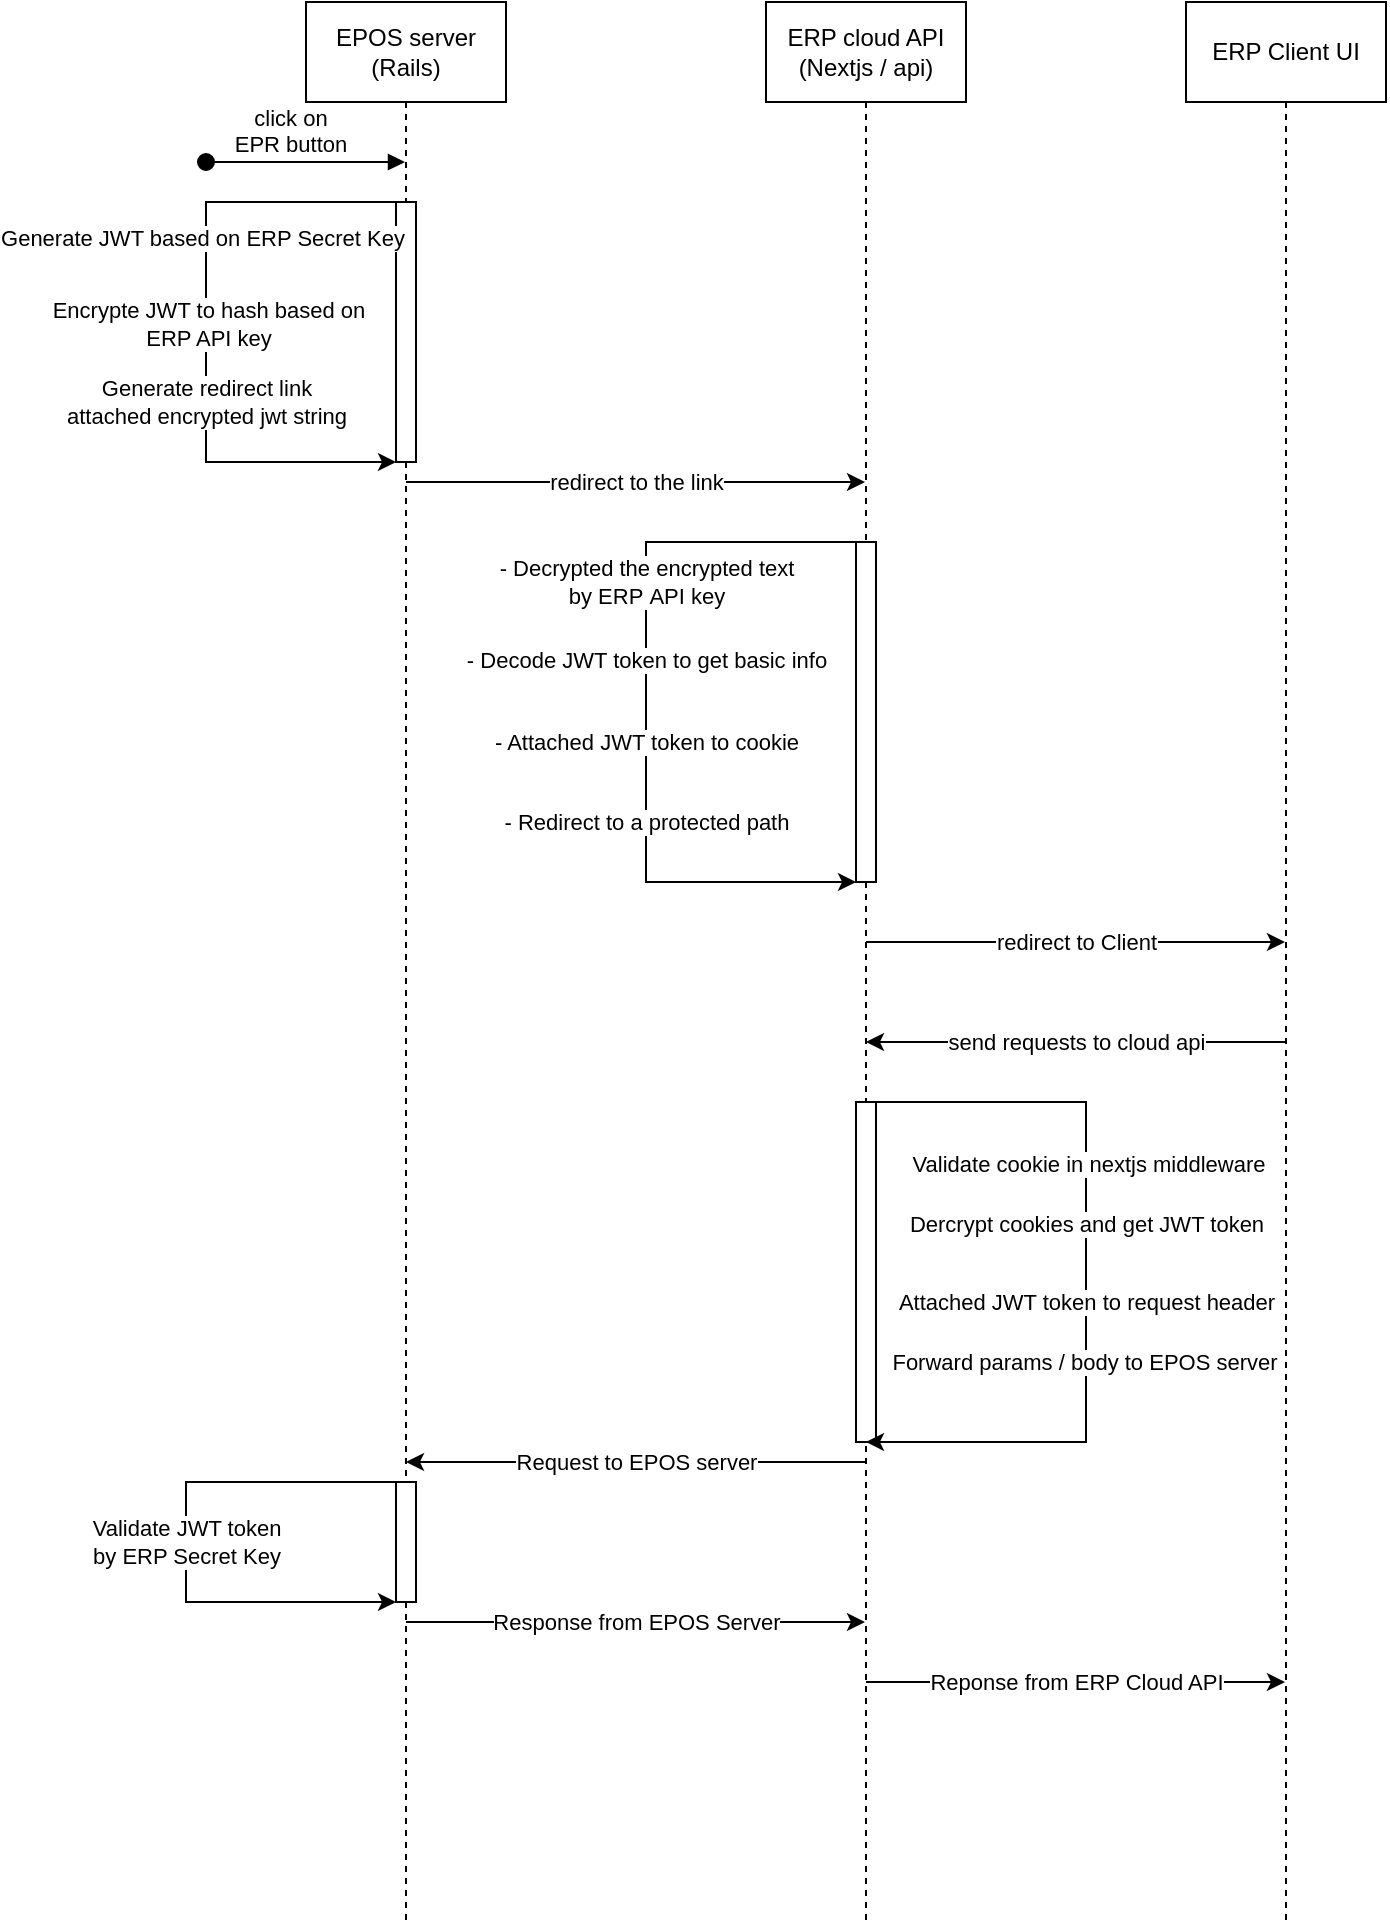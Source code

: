 <mxfile version="21.0.2" type="github">
  <diagram name="Page-1" id="2YBvvXClWsGukQMizWep">
    <mxGraphModel dx="1434" dy="706" grid="1" gridSize="10" guides="1" tooltips="1" connect="1" arrows="1" fold="1" page="1" pageScale="1" pageWidth="850" pageHeight="1100" math="0" shadow="0">
      <root>
        <mxCell id="0" />
        <mxCell id="1" parent="0" />
        <mxCell id="aM9ryv3xv72pqoxQDRHE-1" value="EPOS server&lt;br&gt;(Rails)" style="shape=umlLifeline;perimeter=lifelinePerimeter;whiteSpace=wrap;html=1;container=0;dropTarget=0;collapsible=0;recursiveResize=0;outlineConnect=0;portConstraint=eastwest;newEdgeStyle={&quot;edgeStyle&quot;:&quot;elbowEdgeStyle&quot;,&quot;elbow&quot;:&quot;vertical&quot;,&quot;curved&quot;:0,&quot;rounded&quot;:0};size=50;" parent="1" vertex="1">
          <mxGeometry x="170" y="40" width="100" height="960" as="geometry" />
        </mxCell>
        <mxCell id="aM9ryv3xv72pqoxQDRHE-3" value="click on &lt;br&gt;EPR button" style="html=1;verticalAlign=bottom;startArrow=oval;endArrow=block;startSize=8;edgeStyle=elbowEdgeStyle;elbow=vertical;curved=0;rounded=0;" parent="aM9ryv3xv72pqoxQDRHE-1" target="aM9ryv3xv72pqoxQDRHE-1" edge="1">
          <mxGeometry x="-0.162" relative="1" as="geometry">
            <mxPoint x="-50" y="80" as="sourcePoint" />
            <mxPoint x="10" y="80" as="targetPoint" />
            <mxPoint as="offset" />
          </mxGeometry>
        </mxCell>
        <mxCell id="aM9ryv3xv72pqoxQDRHE-2" value="" style="html=1;points=[];perimeter=orthogonalPerimeter;outlineConnect=0;targetShapes=umlLifeline;portConstraint=eastwest;newEdgeStyle={&quot;edgeStyle&quot;:&quot;elbowEdgeStyle&quot;,&quot;elbow&quot;:&quot;vertical&quot;,&quot;curved&quot;:0,&quot;rounded&quot;:0};" parent="aM9ryv3xv72pqoxQDRHE-1" vertex="1">
          <mxGeometry x="45" y="100" width="10" height="130" as="geometry" />
        </mxCell>
        <mxCell id="A8Iadc0OHZ_0-SeOrVLi-24" value="" style="endArrow=classic;html=1;rounded=0;" edge="1" parent="aM9ryv3xv72pqoxQDRHE-1" source="aM9ryv3xv72pqoxQDRHE-2" target="aM9ryv3xv72pqoxQDRHE-2">
          <mxGeometry relative="1" as="geometry">
            <mxPoint x="-80" y="210" as="sourcePoint" />
            <mxPoint x="-50" y="210" as="targetPoint" />
            <Array as="points">
              <mxPoint x="-50" y="100" />
              <mxPoint x="-50" y="130" />
              <mxPoint x="-50" y="200" />
              <mxPoint x="-50" y="230" />
            </Array>
          </mxGeometry>
        </mxCell>
        <mxCell id="A8Iadc0OHZ_0-SeOrVLi-25" value="Generate redirect link&lt;br style=&quot;border-color: var(--border-color);&quot;&gt;attached encrypted jwt string" style="edgeLabel;resizable=0;html=1;align=center;verticalAlign=middle;" connectable="0" vertex="1" parent="A8Iadc0OHZ_0-SeOrVLi-24">
          <mxGeometry relative="1" as="geometry">
            <mxPoint y="35" as="offset" />
          </mxGeometry>
        </mxCell>
        <mxCell id="A8Iadc0OHZ_0-SeOrVLi-53" value="Generate JWT based on ERP Secret Key" style="edgeLabel;html=1;align=center;verticalAlign=middle;resizable=0;points=[];" vertex="1" connectable="0" parent="A8Iadc0OHZ_0-SeOrVLi-24">
          <mxGeometry x="-0.295" y="-2" relative="1" as="geometry">
            <mxPoint as="offset" />
          </mxGeometry>
        </mxCell>
        <mxCell id="A8Iadc0OHZ_0-SeOrVLi-54" value="Encrypte JWT to hash based on&lt;br&gt;ERP API key" style="edgeLabel;html=1;align=center;verticalAlign=middle;resizable=0;points=[];" vertex="1" connectable="0" parent="A8Iadc0OHZ_0-SeOrVLi-24">
          <mxGeometry x="-0.107" y="1" relative="1" as="geometry">
            <mxPoint y="13" as="offset" />
          </mxGeometry>
        </mxCell>
        <mxCell id="A8Iadc0OHZ_0-SeOrVLi-55" value="" style="html=1;points=[];perimeter=orthogonalPerimeter;outlineConnect=0;targetShapes=umlLifeline;portConstraint=eastwest;newEdgeStyle={&quot;edgeStyle&quot;:&quot;elbowEdgeStyle&quot;,&quot;elbow&quot;:&quot;vertical&quot;,&quot;curved&quot;:0,&quot;rounded&quot;:0};" vertex="1" parent="aM9ryv3xv72pqoxQDRHE-1">
          <mxGeometry x="45" y="740" width="10" height="60" as="geometry" />
        </mxCell>
        <mxCell id="A8Iadc0OHZ_0-SeOrVLi-56" value="" style="endArrow=classic;html=1;rounded=0;" edge="1" parent="aM9ryv3xv72pqoxQDRHE-1" source="A8Iadc0OHZ_0-SeOrVLi-55" target="A8Iadc0OHZ_0-SeOrVLi-55">
          <mxGeometry relative="1" as="geometry">
            <mxPoint x="40" y="740" as="sourcePoint" />
            <mxPoint x="-60" y="850" as="targetPoint" />
            <Array as="points">
              <mxPoint x="-60" y="740" />
            </Array>
          </mxGeometry>
        </mxCell>
        <mxCell id="A8Iadc0OHZ_0-SeOrVLi-57" value="Validate JWT token &lt;br&gt;by ERP Secret Key" style="edgeLabel;resizable=0;html=1;align=center;verticalAlign=middle;" connectable="0" vertex="1" parent="A8Iadc0OHZ_0-SeOrVLi-56">
          <mxGeometry relative="1" as="geometry" />
        </mxCell>
        <mxCell id="aM9ryv3xv72pqoxQDRHE-5" value="ERP cloud API&lt;br&gt;(Nextjs / api)" style="shape=umlLifeline;perimeter=lifelinePerimeter;whiteSpace=wrap;html=1;container=0;dropTarget=0;collapsible=0;recursiveResize=0;outlineConnect=0;portConstraint=eastwest;newEdgeStyle={&quot;edgeStyle&quot;:&quot;elbowEdgeStyle&quot;,&quot;elbow&quot;:&quot;vertical&quot;,&quot;curved&quot;:0,&quot;rounded&quot;:0};size=50;" parent="1" vertex="1">
          <mxGeometry x="400" y="40" width="100" height="960" as="geometry" />
        </mxCell>
        <mxCell id="aM9ryv3xv72pqoxQDRHE-6" value="" style="html=1;points=[];perimeter=orthogonalPerimeter;outlineConnect=0;targetShapes=umlLifeline;portConstraint=eastwest;newEdgeStyle={&quot;edgeStyle&quot;:&quot;elbowEdgeStyle&quot;,&quot;elbow&quot;:&quot;vertical&quot;,&quot;curved&quot;:0,&quot;rounded&quot;:0};" parent="aM9ryv3xv72pqoxQDRHE-5" vertex="1">
          <mxGeometry x="45" y="270" width="10" height="170" as="geometry" />
        </mxCell>
        <mxCell id="A8Iadc0OHZ_0-SeOrVLi-28" value="" style="endArrow=classic;html=1;rounded=0;" edge="1" parent="aM9ryv3xv72pqoxQDRHE-5" source="aM9ryv3xv72pqoxQDRHE-6" target="aM9ryv3xv72pqoxQDRHE-6">
          <mxGeometry relative="1" as="geometry">
            <mxPoint x="40" y="250" as="sourcePoint" />
            <mxPoint x="-60" y="450" as="targetPoint" />
            <Array as="points">
              <mxPoint x="-60" y="270" />
              <mxPoint x="-60" y="440" />
            </Array>
          </mxGeometry>
        </mxCell>
        <mxCell id="A8Iadc0OHZ_0-SeOrVLi-29" value="- Attached JWT token to cookie" style="edgeLabel;resizable=0;html=1;align=center;verticalAlign=middle;" connectable="0" vertex="1" parent="A8Iadc0OHZ_0-SeOrVLi-28">
          <mxGeometry relative="1" as="geometry">
            <mxPoint y="15" as="offset" />
          </mxGeometry>
        </mxCell>
        <mxCell id="A8Iadc0OHZ_0-SeOrVLi-30" value="- Decrypted the encrypted text &lt;br&gt;by ERP&amp;nbsp;API key" style="edgeLabel;html=1;align=center;verticalAlign=middle;resizable=0;points=[];" vertex="1" connectable="0" parent="A8Iadc0OHZ_0-SeOrVLi-28">
          <mxGeometry x="-0.395" relative="1" as="geometry">
            <mxPoint y="10" as="offset" />
          </mxGeometry>
        </mxCell>
        <mxCell id="A8Iadc0OHZ_0-SeOrVLi-31" value="- Decode JWT token to get basic info" style="edgeLabel;html=1;align=center;verticalAlign=middle;resizable=0;points=[];" vertex="1" connectable="0" parent="A8Iadc0OHZ_0-SeOrVLi-28">
          <mxGeometry x="-0.236" relative="1" as="geometry">
            <mxPoint y="19" as="offset" />
          </mxGeometry>
        </mxCell>
        <mxCell id="A8Iadc0OHZ_0-SeOrVLi-32" value="- Redirect to a protected path" style="edgeLabel;html=1;align=center;verticalAlign=middle;resizable=0;points=[];" vertex="1" connectable="0" parent="A8Iadc0OHZ_0-SeOrVLi-28">
          <mxGeometry x="0.222" relative="1" as="geometry">
            <mxPoint y="13" as="offset" />
          </mxGeometry>
        </mxCell>
        <mxCell id="A8Iadc0OHZ_0-SeOrVLi-40" value="" style="html=1;points=[];perimeter=orthogonalPerimeter;outlineConnect=0;targetShapes=umlLifeline;portConstraint=eastwest;newEdgeStyle={&quot;edgeStyle&quot;:&quot;elbowEdgeStyle&quot;,&quot;elbow&quot;:&quot;vertical&quot;,&quot;curved&quot;:0,&quot;rounded&quot;:0};" vertex="1" parent="aM9ryv3xv72pqoxQDRHE-5">
          <mxGeometry x="45" y="550" width="10" height="170" as="geometry" />
        </mxCell>
        <mxCell id="A8Iadc0OHZ_0-SeOrVLi-41" value="" style="endArrow=classic;html=1;rounded=0;" edge="1" parent="aM9ryv3xv72pqoxQDRHE-5" source="A8Iadc0OHZ_0-SeOrVLi-40" target="aM9ryv3xv72pqoxQDRHE-5">
          <mxGeometry relative="1" as="geometry">
            <mxPoint x="60" y="540" as="sourcePoint" />
            <mxPoint x="160" y="710" as="targetPoint" />
            <Array as="points">
              <mxPoint x="160" y="550" />
              <mxPoint x="160" y="720" />
            </Array>
          </mxGeometry>
        </mxCell>
        <mxCell id="A8Iadc0OHZ_0-SeOrVLi-42" value="Dercrypt cookies and get JWT token" style="edgeLabel;resizable=0;html=1;align=center;verticalAlign=middle;" connectable="0" vertex="1" parent="A8Iadc0OHZ_0-SeOrVLi-41">
          <mxGeometry relative="1" as="geometry">
            <mxPoint y="-27" as="offset" />
          </mxGeometry>
        </mxCell>
        <mxCell id="A8Iadc0OHZ_0-SeOrVLi-45" value="Attached JWT token to request header" style="edgeLabel;html=1;align=center;verticalAlign=middle;resizable=0;points=[];" vertex="1" connectable="0" parent="A8Iadc0OHZ_0-SeOrVLi-41">
          <mxGeometry x="-0.165" y="-1" relative="1" as="geometry">
            <mxPoint x="1" y="44" as="offset" />
          </mxGeometry>
        </mxCell>
        <mxCell id="A8Iadc0OHZ_0-SeOrVLi-46" value="Forward params / body to EPOS server" style="edgeLabel;html=1;align=center;verticalAlign=middle;resizable=0;points=[];" vertex="1" connectable="0" parent="A8Iadc0OHZ_0-SeOrVLi-41">
          <mxGeometry x="0.031" y="-1" relative="1" as="geometry">
            <mxPoint y="36" as="offset" />
          </mxGeometry>
        </mxCell>
        <mxCell id="A8Iadc0OHZ_0-SeOrVLi-47" value="Validate cookie in nextjs middleware" style="edgeLabel;html=1;align=center;verticalAlign=middle;resizable=0;points=[];" vertex="1" connectable="0" parent="A8Iadc0OHZ_0-SeOrVLi-41">
          <mxGeometry x="0.233" y="1" relative="1" as="geometry">
            <mxPoint y="-102" as="offset" />
          </mxGeometry>
        </mxCell>
        <mxCell id="A8Iadc0OHZ_0-SeOrVLi-1" value="ERP Client UI" style="shape=umlLifeline;perimeter=lifelinePerimeter;whiteSpace=wrap;html=1;container=0;dropTarget=0;collapsible=0;recursiveResize=0;outlineConnect=0;portConstraint=eastwest;newEdgeStyle={&quot;edgeStyle&quot;:&quot;elbowEdgeStyle&quot;,&quot;elbow&quot;:&quot;vertical&quot;,&quot;curved&quot;:0,&quot;rounded&quot;:0};size=50;" vertex="1" parent="1">
          <mxGeometry x="610" y="40" width="100" height="960" as="geometry" />
        </mxCell>
        <mxCell id="A8Iadc0OHZ_0-SeOrVLi-26" value="" style="endArrow=classic;html=1;rounded=0;" edge="1" parent="1" target="aM9ryv3xv72pqoxQDRHE-5">
          <mxGeometry relative="1" as="geometry">
            <mxPoint x="220" y="280" as="sourcePoint" />
            <mxPoint x="320" y="280" as="targetPoint" />
          </mxGeometry>
        </mxCell>
        <mxCell id="A8Iadc0OHZ_0-SeOrVLi-27" value="redirect to the link" style="edgeLabel;resizable=0;html=1;align=center;verticalAlign=middle;" connectable="0" vertex="1" parent="A8Iadc0OHZ_0-SeOrVLi-26">
          <mxGeometry relative="1" as="geometry" />
        </mxCell>
        <mxCell id="A8Iadc0OHZ_0-SeOrVLi-33" value="" style="endArrow=classic;html=1;rounded=0;" edge="1" parent="1" source="aM9ryv3xv72pqoxQDRHE-5" target="A8Iadc0OHZ_0-SeOrVLi-1">
          <mxGeometry relative="1" as="geometry">
            <mxPoint x="455" y="520" as="sourcePoint" />
            <mxPoint x="555" y="520" as="targetPoint" />
            <Array as="points">
              <mxPoint x="610" y="510" />
            </Array>
          </mxGeometry>
        </mxCell>
        <mxCell id="A8Iadc0OHZ_0-SeOrVLi-34" value="redirect to Client" style="edgeLabel;resizable=0;html=1;align=center;verticalAlign=middle;" connectable="0" vertex="1" parent="A8Iadc0OHZ_0-SeOrVLi-33">
          <mxGeometry relative="1" as="geometry" />
        </mxCell>
        <mxCell id="A8Iadc0OHZ_0-SeOrVLi-38" value="" style="endArrow=classic;html=1;rounded=0;" edge="1" parent="1" source="A8Iadc0OHZ_0-SeOrVLi-1" target="aM9ryv3xv72pqoxQDRHE-5">
          <mxGeometry relative="1" as="geometry">
            <mxPoint x="600" y="600" as="sourcePoint" />
            <mxPoint x="500" y="600" as="targetPoint" />
            <Array as="points">
              <mxPoint x="580" y="560" />
            </Array>
          </mxGeometry>
        </mxCell>
        <mxCell id="A8Iadc0OHZ_0-SeOrVLi-39" value="send requests to cloud api" style="edgeLabel;resizable=0;html=1;align=center;verticalAlign=middle;" connectable="0" vertex="1" parent="A8Iadc0OHZ_0-SeOrVLi-38">
          <mxGeometry relative="1" as="geometry" />
        </mxCell>
        <mxCell id="A8Iadc0OHZ_0-SeOrVLi-48" value="" style="endArrow=classic;html=1;rounded=0;" edge="1" parent="1" target="aM9ryv3xv72pqoxQDRHE-1">
          <mxGeometry relative="1" as="geometry">
            <mxPoint x="450" y="770" as="sourcePoint" />
            <mxPoint x="350" y="770" as="targetPoint" />
          </mxGeometry>
        </mxCell>
        <mxCell id="A8Iadc0OHZ_0-SeOrVLi-49" value="Request to EPOS server" style="edgeLabel;resizable=0;html=1;align=center;verticalAlign=middle;" connectable="0" vertex="1" parent="A8Iadc0OHZ_0-SeOrVLi-48">
          <mxGeometry relative="1" as="geometry" />
        </mxCell>
        <mxCell id="A8Iadc0OHZ_0-SeOrVLi-51" value="" style="endArrow=classic;html=1;rounded=0;" edge="1" parent="1" source="aM9ryv3xv72pqoxQDRHE-1" target="aM9ryv3xv72pqoxQDRHE-5">
          <mxGeometry relative="1" as="geometry">
            <mxPoint x="240" y="820" as="sourcePoint" />
            <mxPoint x="340" y="820" as="targetPoint" />
            <Array as="points">
              <mxPoint x="340" y="850" />
            </Array>
          </mxGeometry>
        </mxCell>
        <mxCell id="A8Iadc0OHZ_0-SeOrVLi-52" value="Response from EPOS Server" style="edgeLabel;resizable=0;html=1;align=center;verticalAlign=middle;" connectable="0" vertex="1" parent="A8Iadc0OHZ_0-SeOrVLi-51">
          <mxGeometry relative="1" as="geometry" />
        </mxCell>
        <mxCell id="A8Iadc0OHZ_0-SeOrVLi-58" value="" style="endArrow=classic;html=1;rounded=0;" edge="1" parent="1" source="aM9ryv3xv72pqoxQDRHE-5" target="A8Iadc0OHZ_0-SeOrVLi-1">
          <mxGeometry relative="1" as="geometry">
            <mxPoint x="490" y="910" as="sourcePoint" />
            <mxPoint x="590" y="910" as="targetPoint" />
            <Array as="points">
              <mxPoint x="580" y="880" />
            </Array>
          </mxGeometry>
        </mxCell>
        <mxCell id="A8Iadc0OHZ_0-SeOrVLi-59" value="Reponse from ERP Cloud API" style="edgeLabel;resizable=0;html=1;align=center;verticalAlign=middle;" connectable="0" vertex="1" parent="A8Iadc0OHZ_0-SeOrVLi-58">
          <mxGeometry relative="1" as="geometry" />
        </mxCell>
      </root>
    </mxGraphModel>
  </diagram>
</mxfile>
